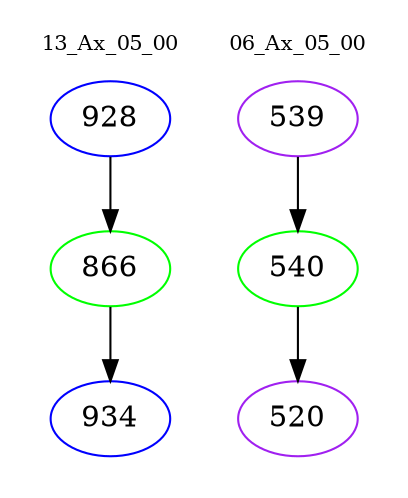 digraph{
subgraph cluster_0 {
color = white
label = "13_Ax_05_00";
fontsize=10;
T0_928 [label="928", color="blue"]
T0_928 -> T0_866 [color="black"]
T0_866 [label="866", color="green"]
T0_866 -> T0_934 [color="black"]
T0_934 [label="934", color="blue"]
}
subgraph cluster_1 {
color = white
label = "06_Ax_05_00";
fontsize=10;
T1_539 [label="539", color="purple"]
T1_539 -> T1_540 [color="black"]
T1_540 [label="540", color="green"]
T1_540 -> T1_520 [color="black"]
T1_520 [label="520", color="purple"]
}
}

